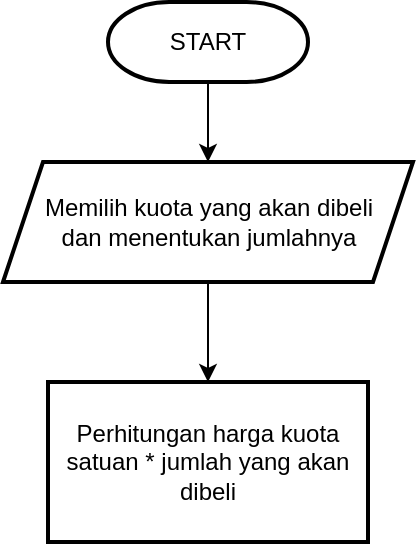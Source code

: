 <mxfile>
    <diagram id="-dRE5J_4f_TV6pn1O5-s" name="Page-1">
        <mxGraphModel dx="650" dy="300" grid="1" gridSize="10" guides="1" tooltips="1" connect="1" arrows="1" fold="1" page="1" pageScale="1" pageWidth="850" pageHeight="1100" math="0" shadow="0">
            <root>
                <mxCell id="0"/>
                <mxCell id="1" parent="0"/>
                <mxCell id="2" value="" style="edgeStyle=none;html=1;" edge="1" parent="1" source="3" target="5">
                    <mxGeometry relative="1" as="geometry"/>
                </mxCell>
                <mxCell id="3" value="START" style="strokeWidth=2;html=1;shape=mxgraph.flowchart.terminator;whiteSpace=wrap;" vertex="1" parent="1">
                    <mxGeometry x="270" y="20" width="100" height="40" as="geometry"/>
                </mxCell>
                <mxCell id="26" value="" style="edgeStyle=none;html=1;" edge="1" parent="1" source="5" target="25">
                    <mxGeometry relative="1" as="geometry"/>
                </mxCell>
                <mxCell id="5" value="Memilih kuota yang akan dibeli &lt;br&gt;dan menentukan jumlahnya" style="shape=parallelogram;perimeter=parallelogramPerimeter;whiteSpace=wrap;html=1;fixedSize=1;strokeWidth=2;" vertex="1" parent="1">
                    <mxGeometry x="217.5" y="100" width="205" height="60" as="geometry"/>
                </mxCell>
                <mxCell id="25" value="&lt;span&gt;Perhitungan harga kuota satuan * jumlah yang akan dibeli&lt;/span&gt;" style="whiteSpace=wrap;html=1;strokeWidth=2;" vertex="1" parent="1">
                    <mxGeometry x="240" y="210" width="160" height="80" as="geometry"/>
                </mxCell>
            </root>
        </mxGraphModel>
    </diagram>
</mxfile>